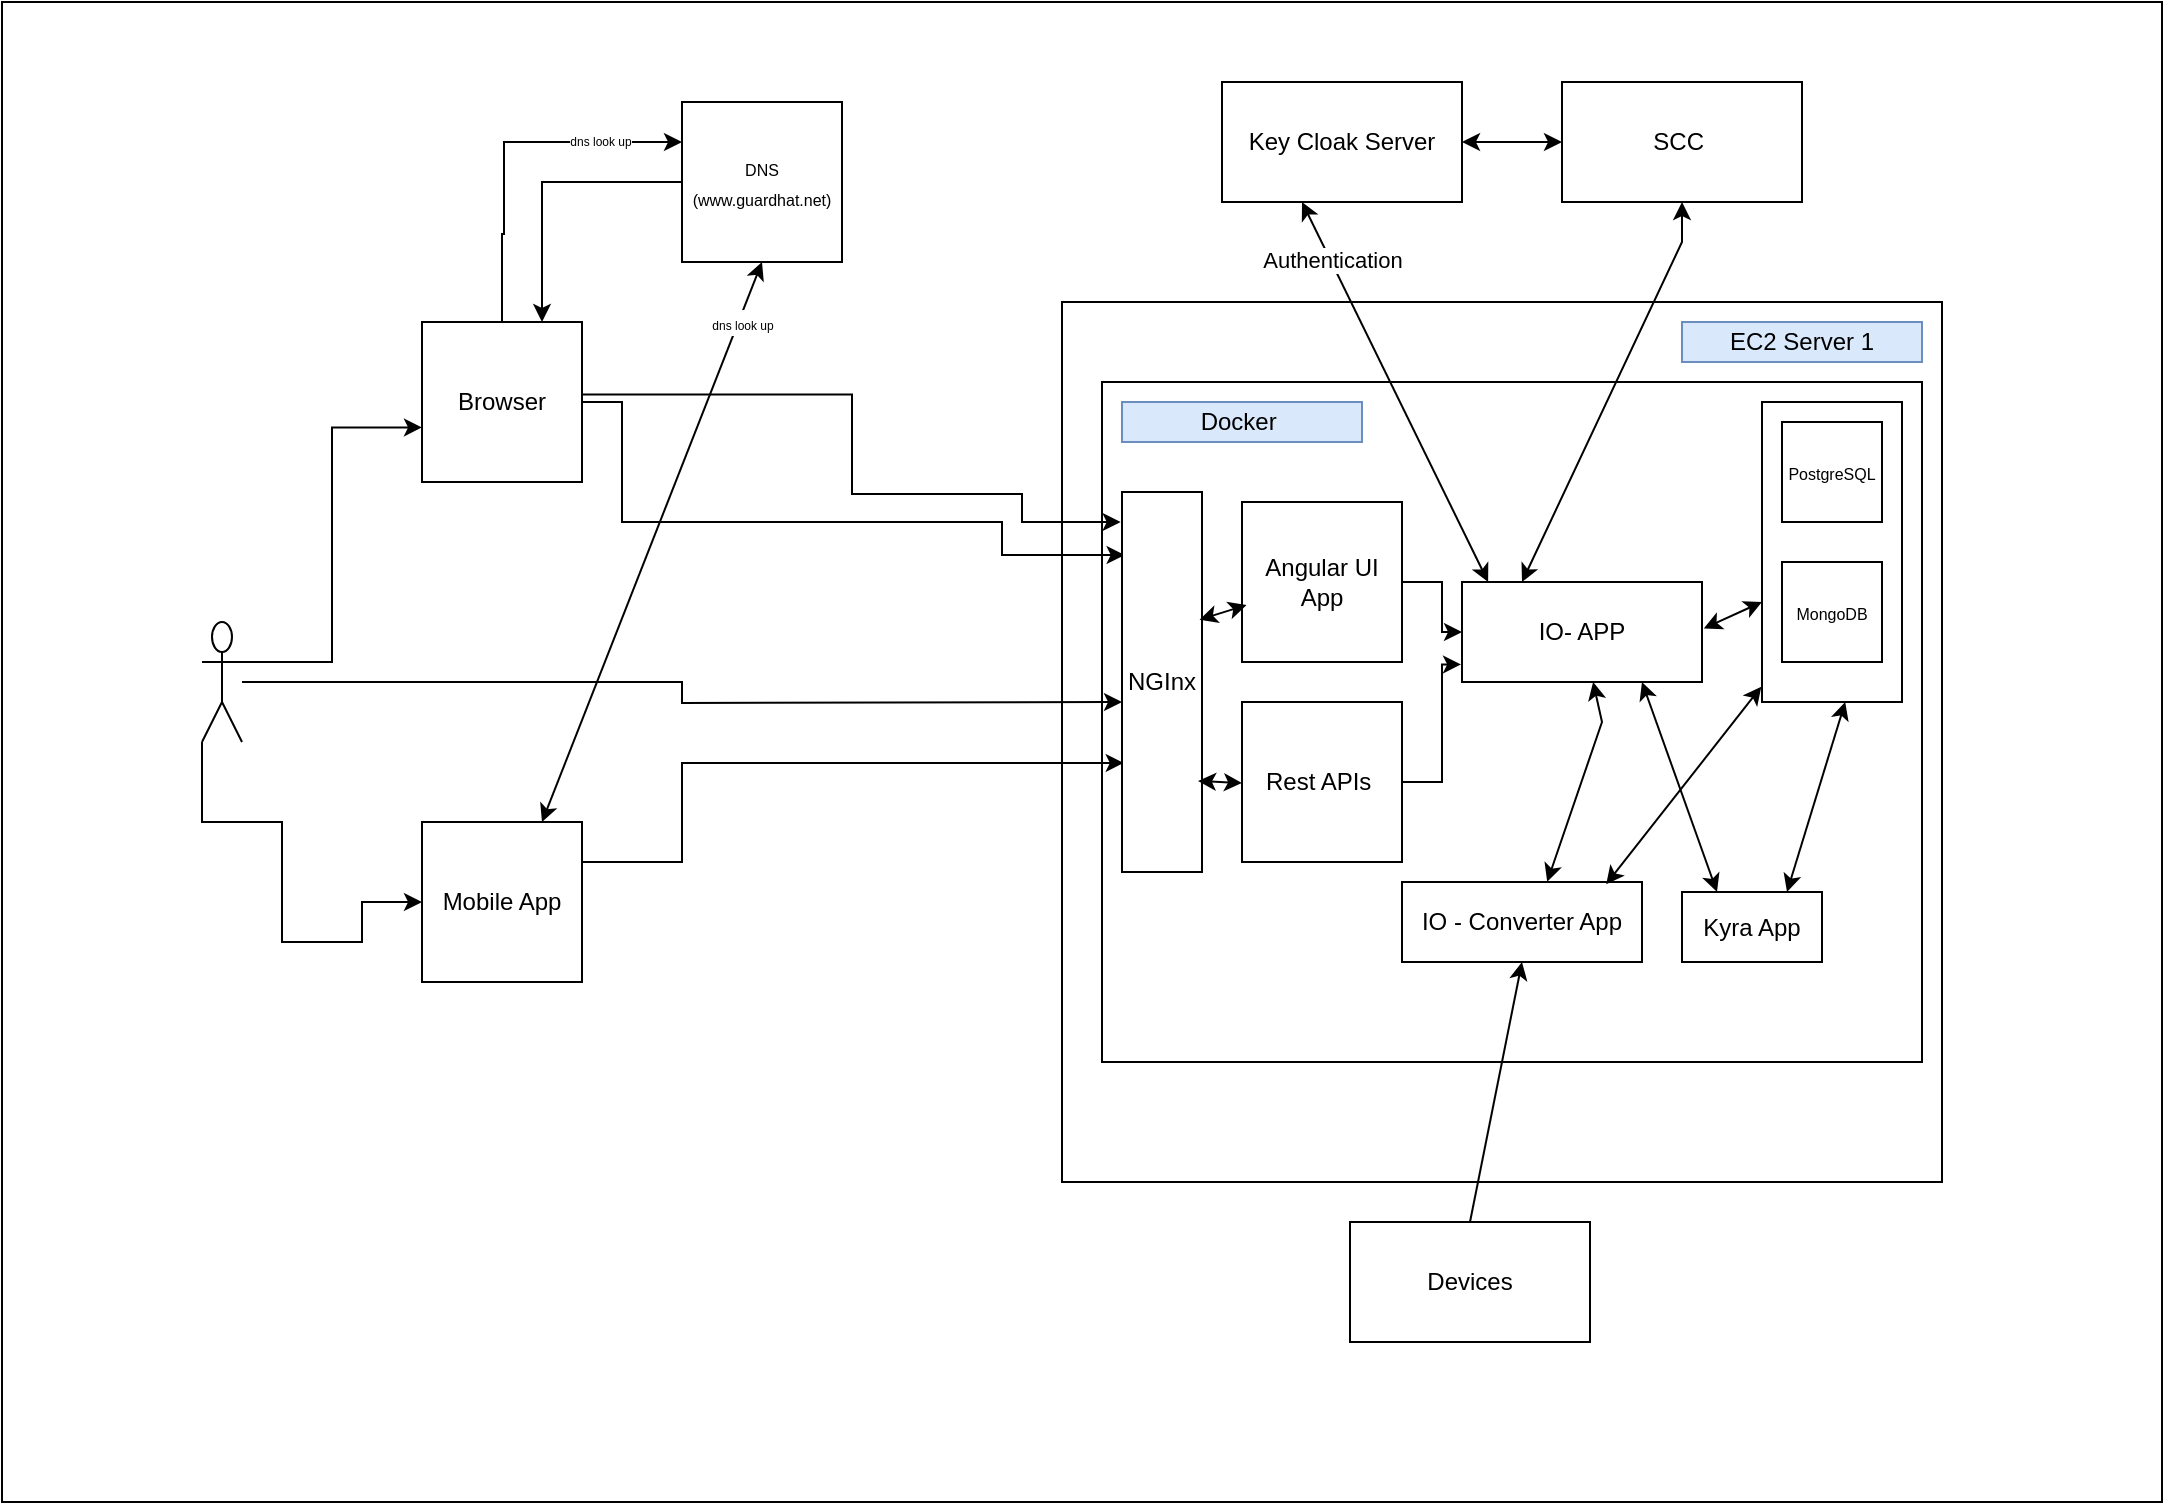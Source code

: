 <mxfile version="23.1.4" type="github">
  <diagram name="Page-1" id="sfJQUk0gTk8hccNelXfM">
    <mxGraphModel dx="2093" dy="1773" grid="1" gridSize="10" guides="1" tooltips="1" connect="1" arrows="1" fold="1" page="1" pageScale="1" pageWidth="827" pageHeight="1169" math="0" shadow="0">
      <root>
        <mxCell id="0" />
        <mxCell id="1" parent="0" />
        <mxCell id="qKqT06ToFwDQrQFkL8rC-70" value="" style="rounded=0;whiteSpace=wrap;html=1;" parent="1" vertex="1">
          <mxGeometry x="-260" y="-110" width="1080" height="750" as="geometry" />
        </mxCell>
        <mxCell id="qKqT06ToFwDQrQFkL8rC-1" value="" style="whiteSpace=wrap;html=1;aspect=fixed;" parent="1" vertex="1">
          <mxGeometry x="270" y="40" width="440" height="440" as="geometry" />
        </mxCell>
        <mxCell id="qKqT06ToFwDQrQFkL8rC-25" value="" style="rounded=0;whiteSpace=wrap;html=1;" parent="1" vertex="1">
          <mxGeometry x="290" y="80" width="410" height="340" as="geometry" />
        </mxCell>
        <mxCell id="qKqT06ToFwDQrQFkL8rC-7" style="edgeStyle=orthogonalEdgeStyle;rounded=0;orthogonalLoop=1;jettySize=auto;html=1;exitX=1;exitY=0.333;exitDx=0;exitDy=0;exitPerimeter=0;entryX=0;entryY=0.659;entryDx=0;entryDy=0;entryPerimeter=0;" parent="1" source="qKqT06ToFwDQrQFkL8rC-3" target="qKqT06ToFwDQrQFkL8rC-4" edge="1">
          <mxGeometry relative="1" as="geometry" />
        </mxCell>
        <mxCell id="qKqT06ToFwDQrQFkL8rC-8" style="edgeStyle=orthogonalEdgeStyle;rounded=0;orthogonalLoop=1;jettySize=auto;html=1;entryX=0;entryY=0.5;entryDx=0;entryDy=0;" parent="1" source="qKqT06ToFwDQrQFkL8rC-3" target="qKqT06ToFwDQrQFkL8rC-5" edge="1">
          <mxGeometry relative="1" as="geometry">
            <mxPoint x="-150" y="270" as="sourcePoint" />
            <mxPoint x="-80" y="330" as="targetPoint" />
            <Array as="points">
              <mxPoint x="-160" y="300" />
              <mxPoint x="-120" y="300" />
              <mxPoint x="-120" y="360" />
              <mxPoint x="-80" y="360" />
              <mxPoint x="-80" y="340" />
            </Array>
          </mxGeometry>
        </mxCell>
        <mxCell id="qKqT06ToFwDQrQFkL8rC-20" style="edgeStyle=orthogonalEdgeStyle;rounded=0;orthogonalLoop=1;jettySize=auto;html=1;entryX=-0.012;entryY=0.619;entryDx=0;entryDy=0;entryPerimeter=0;" parent="1" source="qKqT06ToFwDQrQFkL8rC-3" edge="1">
          <mxGeometry relative="1" as="geometry">
            <mxPoint x="-90" y="220" as="sourcePoint" />
            <mxPoint x="300.0" y="239.99" as="targetPoint" />
            <Array as="points" />
          </mxGeometry>
        </mxCell>
        <mxCell id="qKqT06ToFwDQrQFkL8rC-3" value="" style="shape=umlActor;verticalLabelPosition=bottom;verticalAlign=top;html=1;outlineConnect=0;" parent="1" vertex="1">
          <mxGeometry x="-160" y="200" width="20" height="60" as="geometry" />
        </mxCell>
        <mxCell id="qKqT06ToFwDQrQFkL8rC-15" style="edgeStyle=orthogonalEdgeStyle;rounded=0;orthogonalLoop=1;jettySize=auto;html=1;exitX=0.5;exitY=0;exitDx=0;exitDy=0;entryX=0;entryY=0.25;entryDx=0;entryDy=0;" parent="1" source="qKqT06ToFwDQrQFkL8rC-4" target="qKqT06ToFwDQrQFkL8rC-10" edge="1">
          <mxGeometry relative="1" as="geometry">
            <mxPoint x="-10" y="-40" as="targetPoint" />
            <Array as="points">
              <mxPoint x="-10" y="6" />
              <mxPoint x="-9" y="6" />
              <mxPoint x="-9" y="-40" />
            </Array>
          </mxGeometry>
        </mxCell>
        <mxCell id="qKqT06ToFwDQrQFkL8rC-16" value="&lt;font style=&quot;font-size: 6px;&quot;&gt;dns look up&lt;/font&gt;" style="edgeLabel;html=1;align=center;verticalAlign=middle;resizable=0;points=[];" parent="qKqT06ToFwDQrQFkL8rC-15" vertex="1" connectable="0">
          <mxGeometry x="0.542" y="-3" relative="1" as="geometry">
            <mxPoint y="-5" as="offset" />
          </mxGeometry>
        </mxCell>
        <mxCell id="qKqT06ToFwDQrQFkL8rC-18" style="edgeStyle=orthogonalEdgeStyle;rounded=0;orthogonalLoop=1;jettySize=auto;html=1;entryX=0.033;entryY=0.166;entryDx=0;entryDy=0;entryPerimeter=0;" parent="1" source="qKqT06ToFwDQrQFkL8rC-4" target="qKqT06ToFwDQrQFkL8rC-26" edge="1">
          <mxGeometry relative="1" as="geometry">
            <mxPoint x="360" y="160" as="targetPoint" />
            <Array as="points">
              <mxPoint x="50" y="90" />
              <mxPoint x="50" y="150" />
              <mxPoint x="240" y="150" />
              <mxPoint x="240" y="166" />
            </Array>
          </mxGeometry>
        </mxCell>
        <mxCell id="qKqT06ToFwDQrQFkL8rC-19" style="edgeStyle=orthogonalEdgeStyle;rounded=0;orthogonalLoop=1;jettySize=auto;html=1;entryX=-0.017;entryY=0.099;entryDx=0;entryDy=0;entryPerimeter=0;" parent="1" edge="1">
          <mxGeometry relative="1" as="geometry">
            <mxPoint x="30" y="86.19" as="sourcePoint" />
            <mxPoint x="299.32" y="150.0" as="targetPoint" />
            <Array as="points">
              <mxPoint x="165" y="86" />
              <mxPoint x="165" y="136" />
              <mxPoint x="250" y="136" />
              <mxPoint x="250" y="150" />
            </Array>
          </mxGeometry>
        </mxCell>
        <mxCell id="qKqT06ToFwDQrQFkL8rC-4" value="Browser" style="whiteSpace=wrap;html=1;aspect=fixed;" parent="1" vertex="1">
          <mxGeometry x="-50" y="50" width="80" height="80" as="geometry" />
        </mxCell>
        <mxCell id="qKqT06ToFwDQrQFkL8rC-24" style="edgeStyle=orthogonalEdgeStyle;rounded=0;orthogonalLoop=1;jettySize=auto;html=1;entryX=0.022;entryY=0.713;entryDx=0;entryDy=0;entryPerimeter=0;exitX=1;exitY=0.5;exitDx=0;exitDy=0;" parent="1" source="qKqT06ToFwDQrQFkL8rC-5" target="qKqT06ToFwDQrQFkL8rC-26" edge="1">
          <mxGeometry relative="1" as="geometry">
            <mxPoint x="241.52" y="265.04" as="targetPoint" />
            <mxPoint x="-90" y="294.96" as="sourcePoint" />
            <Array as="points">
              <mxPoint x="30" y="320" />
              <mxPoint x="80" y="320" />
              <mxPoint x="80" y="270" />
            </Array>
          </mxGeometry>
        </mxCell>
        <mxCell id="qKqT06ToFwDQrQFkL8rC-5" value="Mobile App" style="whiteSpace=wrap;html=1;aspect=fixed;" parent="1" vertex="1">
          <mxGeometry x="-50" y="300" width="80" height="80" as="geometry" />
        </mxCell>
        <mxCell id="qKqT06ToFwDQrQFkL8rC-37" value="" style="edgeStyle=orthogonalEdgeStyle;rounded=0;orthogonalLoop=1;jettySize=auto;html=1;" parent="1" source="qKqT06ToFwDQrQFkL8rC-6" target="qKqT06ToFwDQrQFkL8rC-33" edge="1">
          <mxGeometry relative="1" as="geometry" />
        </mxCell>
        <mxCell id="qKqT06ToFwDQrQFkL8rC-6" value="Angular UI App" style="whiteSpace=wrap;html=1;aspect=fixed;" parent="1" vertex="1">
          <mxGeometry x="360" y="140" width="80" height="80" as="geometry" />
        </mxCell>
        <mxCell id="qKqT06ToFwDQrQFkL8rC-39" style="edgeStyle=orthogonalEdgeStyle;rounded=0;orthogonalLoop=1;jettySize=auto;html=1;entryX=-0.004;entryY=0.824;entryDx=0;entryDy=0;entryPerimeter=0;" parent="1" source="qKqT06ToFwDQrQFkL8rC-9" target="qKqT06ToFwDQrQFkL8rC-33" edge="1">
          <mxGeometry relative="1" as="geometry" />
        </mxCell>
        <mxCell id="qKqT06ToFwDQrQFkL8rC-9" value="Rest APIs&amp;nbsp;" style="whiteSpace=wrap;html=1;aspect=fixed;" parent="1" vertex="1">
          <mxGeometry x="360" y="240" width="80" height="80" as="geometry" />
        </mxCell>
        <mxCell id="qKqT06ToFwDQrQFkL8rC-14" style="edgeStyle=orthogonalEdgeStyle;rounded=0;orthogonalLoop=1;jettySize=auto;html=1;entryX=0.75;entryY=0;entryDx=0;entryDy=0;" parent="1" source="qKqT06ToFwDQrQFkL8rC-10" target="qKqT06ToFwDQrQFkL8rC-4" edge="1">
          <mxGeometry relative="1" as="geometry">
            <Array as="points">
              <mxPoint x="10" y="-20" />
            </Array>
          </mxGeometry>
        </mxCell>
        <mxCell id="qKqT06ToFwDQrQFkL8rC-10" value="&lt;font style=&quot;font-size: 8px;&quot;&gt;DNS (www.guardhat.net)&lt;/font&gt;" style="whiteSpace=wrap;html=1;aspect=fixed;" parent="1" vertex="1">
          <mxGeometry x="80" y="-60" width="80" height="80" as="geometry" />
        </mxCell>
        <mxCell id="qKqT06ToFwDQrQFkL8rC-22" value="" style="endArrow=classic;startArrow=classic;html=1;rounded=0;entryX=0.5;entryY=1;entryDx=0;entryDy=0;exitX=0.75;exitY=0;exitDx=0;exitDy=0;" parent="1" source="qKqT06ToFwDQrQFkL8rC-5" target="qKqT06ToFwDQrQFkL8rC-10" edge="1">
          <mxGeometry width="50" height="50" relative="1" as="geometry">
            <mxPoint x="20" y="260" as="sourcePoint" />
            <mxPoint x="310" y="150" as="targetPoint" />
            <Array as="points" />
          </mxGeometry>
        </mxCell>
        <mxCell id="qKqT06ToFwDQrQFkL8rC-23" value="&lt;font style=&quot;font-size: 6px;&quot;&gt;dns look up&lt;/font&gt;" style="edgeLabel;html=1;align=center;verticalAlign=middle;resizable=0;points=[];" parent="qKqT06ToFwDQrQFkL8rC-22" vertex="1" connectable="0">
          <mxGeometry x="-0.088" y="2" relative="1" as="geometry">
            <mxPoint x="52" y="-122" as="offset" />
          </mxGeometry>
        </mxCell>
        <mxCell id="qKqT06ToFwDQrQFkL8rC-26" value="NGInx" style="rounded=0;whiteSpace=wrap;html=1;" parent="1" vertex="1">
          <mxGeometry x="300" y="135" width="40" height="190" as="geometry" />
        </mxCell>
        <mxCell id="qKqT06ToFwDQrQFkL8rC-28" value="" style="endArrow=classic;startArrow=classic;html=1;rounded=0;entryX=0.028;entryY=0.644;entryDx=0;entryDy=0;entryPerimeter=0;exitX=0.97;exitY=0.336;exitDx=0;exitDy=0;exitPerimeter=0;" parent="1" source="qKqT06ToFwDQrQFkL8rC-26" target="qKqT06ToFwDQrQFkL8rC-6" edge="1">
          <mxGeometry width="50" height="50" relative="1" as="geometry">
            <mxPoint x="260" y="260" as="sourcePoint" />
            <mxPoint x="310" y="210" as="targetPoint" />
          </mxGeometry>
        </mxCell>
        <mxCell id="qKqT06ToFwDQrQFkL8rC-30" value="" style="endArrow=classic;startArrow=classic;html=1;rounded=0;entryX=0.028;entryY=0.644;entryDx=0;entryDy=0;entryPerimeter=0;exitX=0.156;exitY=0.338;exitDx=0;exitDy=0;exitPerimeter=0;" parent="1" edge="1">
          <mxGeometry width="50" height="50" relative="1" as="geometry">
            <mxPoint x="338" y="279.5" as="sourcePoint" />
            <mxPoint x="360" y="280.5" as="targetPoint" />
          </mxGeometry>
        </mxCell>
        <mxCell id="qKqT06ToFwDQrQFkL8rC-31" value="Kyra App" style="rounded=0;whiteSpace=wrap;html=1;" parent="1" vertex="1">
          <mxGeometry x="580" y="335" width="70" height="35" as="geometry" />
        </mxCell>
        <mxCell id="qKqT06ToFwDQrQFkL8rC-32" value="IO - Converter App" style="rounded=0;whiteSpace=wrap;html=1;" parent="1" vertex="1">
          <mxGeometry x="440" y="330" width="120" height="40" as="geometry" />
        </mxCell>
        <mxCell id="qKqT06ToFwDQrQFkL8rC-33" value="IO- APP" style="rounded=0;whiteSpace=wrap;html=1;" parent="1" vertex="1">
          <mxGeometry x="470" y="180" width="120" height="50" as="geometry" />
        </mxCell>
        <mxCell id="qKqT06ToFwDQrQFkL8rC-34" value="" style="endArrow=classic;startArrow=classic;html=1;rounded=0;exitX=0.605;exitY=-0.003;exitDx=0;exitDy=0;exitPerimeter=0;" parent="1" source="qKqT06ToFwDQrQFkL8rC-32" target="qKqT06ToFwDQrQFkL8rC-33" edge="1">
          <mxGeometry width="50" height="50" relative="1" as="geometry">
            <mxPoint x="400" y="270" as="sourcePoint" />
            <mxPoint x="450" y="220" as="targetPoint" />
            <Array as="points">
              <mxPoint x="540" y="250" />
            </Array>
          </mxGeometry>
        </mxCell>
        <mxCell id="qKqT06ToFwDQrQFkL8rC-35" value="" style="endArrow=classic;startArrow=classic;html=1;rounded=0;exitX=0.5;exitY=0;exitDx=0;exitDy=0;entryX=0.25;entryY=0;entryDx=0;entryDy=0;" parent="1" target="qKqT06ToFwDQrQFkL8rC-31" edge="1">
          <mxGeometry width="50" height="50" relative="1" as="geometry">
            <mxPoint x="560" y="230" as="sourcePoint" />
            <mxPoint x="645" y="420" as="targetPoint" />
          </mxGeometry>
        </mxCell>
        <mxCell id="qKqT06ToFwDQrQFkL8rC-45" value="" style="rounded=0;whiteSpace=wrap;html=1;" parent="1" vertex="1">
          <mxGeometry x="620" y="90" width="70" height="150" as="geometry" />
        </mxCell>
        <mxCell id="qKqT06ToFwDQrQFkL8rC-40" value="&lt;font style=&quot;font-size: 8px;&quot;&gt;PostgreSQL&lt;/font&gt;" style="whiteSpace=wrap;html=1;aspect=fixed;" parent="1" vertex="1">
          <mxGeometry x="630" y="100" width="50" height="50" as="geometry" />
        </mxCell>
        <mxCell id="qKqT06ToFwDQrQFkL8rC-42" value="&lt;font style=&quot;font-size: 8px;&quot;&gt;MongoDB&lt;/font&gt;" style="whiteSpace=wrap;html=1;aspect=fixed;" parent="1" vertex="1">
          <mxGeometry x="630" y="170" width="50" height="50" as="geometry" />
        </mxCell>
        <mxCell id="qKqT06ToFwDQrQFkL8rC-46" value="" style="endArrow=classic;startArrow=classic;html=1;rounded=0;exitX=0.851;exitY=0.028;exitDx=0;exitDy=0;exitPerimeter=0;entryX=-0.005;entryY=0.949;entryDx=0;entryDy=0;entryPerimeter=0;" parent="1" source="qKqT06ToFwDQrQFkL8rC-32" target="qKqT06ToFwDQrQFkL8rC-45" edge="1">
          <mxGeometry width="50" height="50" relative="1" as="geometry">
            <mxPoint x="620" y="227.227" as="sourcePoint" />
            <mxPoint x="542.31" y="232.78" as="targetPoint" />
          </mxGeometry>
        </mxCell>
        <mxCell id="qKqT06ToFwDQrQFkL8rC-48" value="" style="endArrow=classic;startArrow=classic;html=1;rounded=0;exitX=1.008;exitY=0.464;exitDx=0;exitDy=0;exitPerimeter=0;" parent="1" source="qKqT06ToFwDQrQFkL8rC-33" edge="1">
          <mxGeometry width="50" height="50" relative="1" as="geometry">
            <mxPoint x="570" y="240" as="sourcePoint" />
            <mxPoint x="620" y="190" as="targetPoint" />
          </mxGeometry>
        </mxCell>
        <mxCell id="qKqT06ToFwDQrQFkL8rC-50" value="" style="endArrow=classic;startArrow=classic;html=1;rounded=0;entryX=0.023;entryY=0.196;entryDx=0;entryDy=0;entryPerimeter=0;exitX=0.75;exitY=0;exitDx=0;exitDy=0;" parent="1" source="qKqT06ToFwDQrQFkL8rC-31" edge="1">
          <mxGeometry width="50" height="50" relative="1" as="geometry">
            <mxPoint x="666" y="453" as="sourcePoint" />
            <mxPoint x="661.61" y="240.0" as="targetPoint" />
            <Array as="points" />
          </mxGeometry>
        </mxCell>
        <mxCell id="qKqT06ToFwDQrQFkL8rC-53" value="Key Cloak Server" style="rounded=0;whiteSpace=wrap;html=1;" parent="1" vertex="1">
          <mxGeometry x="350" y="-70" width="120" height="60" as="geometry" />
        </mxCell>
        <mxCell id="qKqT06ToFwDQrQFkL8rC-54" value="" style="endArrow=classic;startArrow=classic;html=1;rounded=0;" parent="1" edge="1">
          <mxGeometry width="50" height="50" relative="1" as="geometry">
            <mxPoint x="483.065" y="180" as="sourcePoint" />
            <mxPoint x="390.004" y="-10" as="targetPoint" />
          </mxGeometry>
        </mxCell>
        <mxCell id="qKqT06ToFwDQrQFkL8rC-55" value="Authentication" style="edgeLabel;html=1;align=center;verticalAlign=middle;resizable=0;points=[];" parent="qKqT06ToFwDQrQFkL8rC-54" vertex="1" connectable="0">
          <mxGeometry x="0.691" relative="1" as="geometry">
            <mxPoint as="offset" />
          </mxGeometry>
        </mxCell>
        <mxCell id="qKqT06ToFwDQrQFkL8rC-2" value="EC2 Server 1" style="rounded=0;whiteSpace=wrap;html=1;fillColor=#dae8fc;strokeColor=#6c8ebf;" parent="1" vertex="1">
          <mxGeometry x="580" y="50" width="120" height="20" as="geometry" />
        </mxCell>
        <mxCell id="qKqT06ToFwDQrQFkL8rC-56" value="SCC&amp;nbsp;" style="rounded=0;whiteSpace=wrap;html=1;" parent="1" vertex="1">
          <mxGeometry x="520" y="-70" width="120" height="60" as="geometry" />
        </mxCell>
        <mxCell id="qKqT06ToFwDQrQFkL8rC-57" value="" style="endArrow=classic;startArrow=classic;html=1;rounded=0;entryX=0.5;entryY=1;entryDx=0;entryDy=0;exitX=0.25;exitY=0;exitDx=0;exitDy=0;" parent="1" source="qKqT06ToFwDQrQFkL8rC-33" target="qKqT06ToFwDQrQFkL8rC-56" edge="1">
          <mxGeometry width="50" height="50" relative="1" as="geometry">
            <mxPoint x="440" y="110" as="sourcePoint" />
            <mxPoint x="490" y="60" as="targetPoint" />
            <Array as="points">
              <mxPoint x="580" y="10" />
            </Array>
          </mxGeometry>
        </mxCell>
        <mxCell id="qKqT06ToFwDQrQFkL8rC-58" value="" style="endArrow=classic;startArrow=classic;html=1;rounded=0;entryX=0;entryY=0.5;entryDx=0;entryDy=0;exitX=1;exitY=0.5;exitDx=0;exitDy=0;" parent="1" source="qKqT06ToFwDQrQFkL8rC-53" target="qKqT06ToFwDQrQFkL8rC-56" edge="1">
          <mxGeometry width="50" height="50" relative="1" as="geometry">
            <mxPoint x="440" y="110" as="sourcePoint" />
            <mxPoint x="490" y="60" as="targetPoint" />
            <Array as="points">
              <mxPoint x="500" y="-40" />
            </Array>
          </mxGeometry>
        </mxCell>
        <mxCell id="qKqT06ToFwDQrQFkL8rC-59" value="Docker&amp;nbsp;" style="rounded=0;whiteSpace=wrap;html=1;fillColor=#dae8fc;strokeColor=#6c8ebf;" parent="1" vertex="1">
          <mxGeometry x="300" y="90" width="120" height="20" as="geometry" />
        </mxCell>
        <mxCell id="qKqT06ToFwDQrQFkL8rC-60" value="Devices" style="rounded=0;whiteSpace=wrap;html=1;" parent="1" vertex="1">
          <mxGeometry x="414" y="500" width="120" height="60" as="geometry" />
        </mxCell>
        <mxCell id="qKqT06ToFwDQrQFkL8rC-62" value="" style="endArrow=classic;html=1;rounded=0;exitX=0.5;exitY=0;exitDx=0;exitDy=0;entryX=0.5;entryY=1;entryDx=0;entryDy=0;" parent="1" source="qKqT06ToFwDQrQFkL8rC-60" target="qKqT06ToFwDQrQFkL8rC-32" edge="1">
          <mxGeometry width="50" height="50" relative="1" as="geometry">
            <mxPoint x="380" y="420" as="sourcePoint" />
            <mxPoint x="430" y="370" as="targetPoint" />
          </mxGeometry>
        </mxCell>
      </root>
    </mxGraphModel>
  </diagram>
</mxfile>
